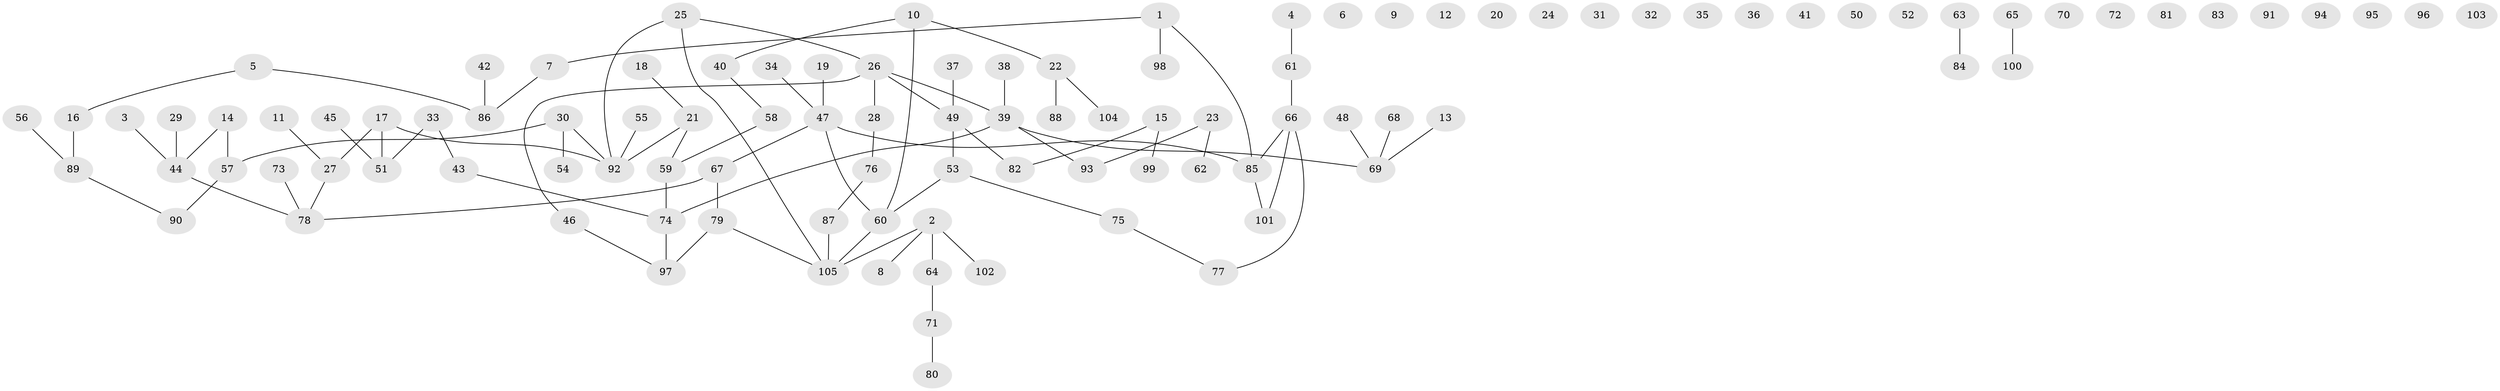 // Generated by graph-tools (version 1.1) at 2025/00/03/09/25 03:00:44]
// undirected, 105 vertices, 94 edges
graph export_dot {
graph [start="1"]
  node [color=gray90,style=filled];
  1;
  2;
  3;
  4;
  5;
  6;
  7;
  8;
  9;
  10;
  11;
  12;
  13;
  14;
  15;
  16;
  17;
  18;
  19;
  20;
  21;
  22;
  23;
  24;
  25;
  26;
  27;
  28;
  29;
  30;
  31;
  32;
  33;
  34;
  35;
  36;
  37;
  38;
  39;
  40;
  41;
  42;
  43;
  44;
  45;
  46;
  47;
  48;
  49;
  50;
  51;
  52;
  53;
  54;
  55;
  56;
  57;
  58;
  59;
  60;
  61;
  62;
  63;
  64;
  65;
  66;
  67;
  68;
  69;
  70;
  71;
  72;
  73;
  74;
  75;
  76;
  77;
  78;
  79;
  80;
  81;
  82;
  83;
  84;
  85;
  86;
  87;
  88;
  89;
  90;
  91;
  92;
  93;
  94;
  95;
  96;
  97;
  98;
  99;
  100;
  101;
  102;
  103;
  104;
  105;
  1 -- 7;
  1 -- 85;
  1 -- 98;
  2 -- 8;
  2 -- 64;
  2 -- 102;
  2 -- 105;
  3 -- 44;
  4 -- 61;
  5 -- 16;
  5 -- 86;
  7 -- 86;
  10 -- 22;
  10 -- 40;
  10 -- 60;
  11 -- 27;
  13 -- 69;
  14 -- 44;
  14 -- 57;
  15 -- 82;
  15 -- 99;
  16 -- 89;
  17 -- 27;
  17 -- 51;
  17 -- 92;
  18 -- 21;
  19 -- 47;
  21 -- 59;
  21 -- 92;
  22 -- 88;
  22 -- 104;
  23 -- 62;
  23 -- 93;
  25 -- 26;
  25 -- 92;
  25 -- 105;
  26 -- 28;
  26 -- 39;
  26 -- 46;
  26 -- 49;
  27 -- 78;
  28 -- 76;
  29 -- 44;
  30 -- 54;
  30 -- 57;
  30 -- 92;
  33 -- 43;
  33 -- 51;
  34 -- 47;
  37 -- 49;
  38 -- 39;
  39 -- 69;
  39 -- 74;
  39 -- 93;
  40 -- 58;
  42 -- 86;
  43 -- 74;
  44 -- 78;
  45 -- 51;
  46 -- 97;
  47 -- 60;
  47 -- 67;
  47 -- 85;
  48 -- 69;
  49 -- 53;
  49 -- 82;
  53 -- 60;
  53 -- 75;
  55 -- 92;
  56 -- 89;
  57 -- 90;
  58 -- 59;
  59 -- 74;
  60 -- 105;
  61 -- 66;
  63 -- 84;
  64 -- 71;
  65 -- 100;
  66 -- 77;
  66 -- 85;
  66 -- 101;
  67 -- 78;
  67 -- 79;
  68 -- 69;
  71 -- 80;
  73 -- 78;
  74 -- 97;
  75 -- 77;
  76 -- 87;
  79 -- 97;
  79 -- 105;
  85 -- 101;
  87 -- 105;
  89 -- 90;
}

